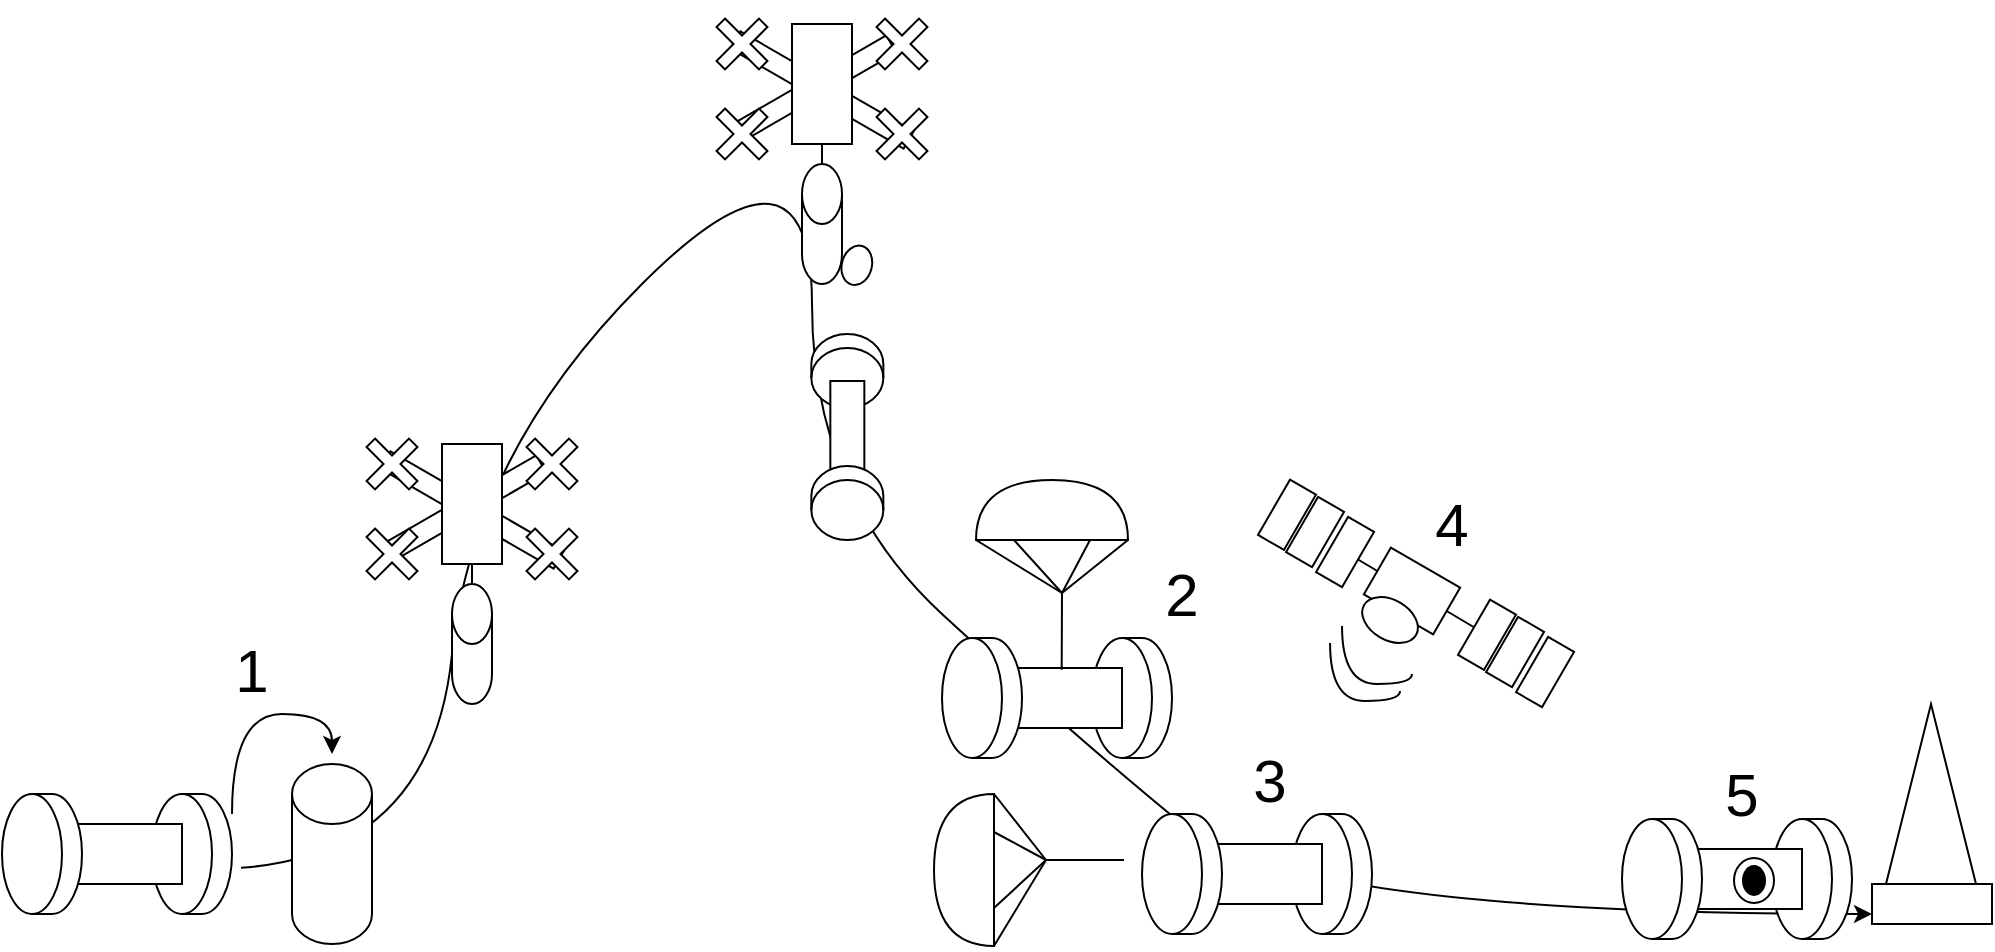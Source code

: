 <mxfile version="21.3.7" type="github">
  <diagram name="Page-1" id="2YBvvXClWsGukQMizWep">
    <mxGraphModel dx="1588" dy="932" grid="1" gridSize="10" guides="1" tooltips="1" connect="1" arrows="1" fold="1" page="1" pageScale="1" pageWidth="850" pageHeight="1100" math="0" shadow="0">
      <root>
        <mxCell id="0" />
        <mxCell id="1" parent="0" />
        <mxCell id="VGT_hSf0nk_PRfutWHFS-78" value="" style="curved=1;endArrow=classic;html=1;rounded=0;exitX=0.385;exitY=1.113;exitDx=0;exitDy=0;exitPerimeter=0;entryX=0;entryY=0.75;entryDx=0;entryDy=0;" edge="1" parent="1" source="VGT_hSf0nk_PRfutWHFS-3" target="VGT_hSf0nk_PRfutWHFS-71">
          <mxGeometry width="50" height="50" relative="1" as="geometry">
            <mxPoint x="640" y="290" as="sourcePoint" />
            <mxPoint x="690" y="240" as="targetPoint" />
            <Array as="points">
              <mxPoint x="230" y="460" />
              <mxPoint x="250" y="260" />
              <mxPoint x="420" y="90" />
              <mxPoint x="420" y="280" />
              <mxPoint x="550" y="400" />
              <mxPoint x="660" y="490" />
            </Array>
          </mxGeometry>
        </mxCell>
        <mxCell id="VGT_hSf0nk_PRfutWHFS-42" value="" style="ellipse;whiteSpace=wrap;html=1;rotation=15;" vertex="1" parent="1">
          <mxGeometry x="434.91" y="155.65" width="15" height="20" as="geometry" />
        </mxCell>
        <mxCell id="VGT_hSf0nk_PRfutWHFS-40" value="" style="shape=cylinder3;whiteSpace=wrap;html=1;boundedLbl=1;backgroundOutline=1;size=15;rotation=-180;" vertex="1" parent="1">
          <mxGeometry x="419.67" y="200" width="36" height="37" as="geometry" />
        </mxCell>
        <mxCell id="VGT_hSf0nk_PRfutWHFS-16" value="" style="rounded=0;whiteSpace=wrap;html=1;rotation=30;" vertex="1" parent="1">
          <mxGeometry x="200" y="283" width="100" height="10" as="geometry" />
        </mxCell>
        <mxCell id="VGT_hSf0nk_PRfutWHFS-15" value="" style="rounded=0;whiteSpace=wrap;html=1;rotation=-30;" vertex="1" parent="1">
          <mxGeometry x="200.67" y="282.5" width="90" height="10" as="geometry" />
        </mxCell>
        <mxCell id="VGT_hSf0nk_PRfutWHFS-1" value="" style="shape=cylinder3;whiteSpace=wrap;html=1;boundedLbl=1;backgroundOutline=1;size=15;" vertex="1" parent="1">
          <mxGeometry x="160" y="415" width="40" height="90" as="geometry" />
        </mxCell>
        <mxCell id="VGT_hSf0nk_PRfutWHFS-3" value="" style="shape=cylinder3;whiteSpace=wrap;html=1;boundedLbl=1;backgroundOutline=1;size=15;rotation=-90;" vertex="1" parent="1">
          <mxGeometry x="80" y="440" width="60" height="40" as="geometry" />
        </mxCell>
        <mxCell id="VGT_hSf0nk_PRfutWHFS-4" value="" style="rounded=0;whiteSpace=wrap;html=1;" vertex="1" parent="1">
          <mxGeometry x="25" y="445" width="80" height="30" as="geometry" />
        </mxCell>
        <mxCell id="VGT_hSf0nk_PRfutWHFS-2" value="" style="shape=cylinder3;whiteSpace=wrap;html=1;boundedLbl=1;backgroundOutline=1;size=15;rotation=-90;" vertex="1" parent="1">
          <mxGeometry x="5" y="440" width="60" height="40" as="geometry" />
        </mxCell>
        <mxCell id="VGT_hSf0nk_PRfutWHFS-9" value="" style="endArrow=classic;html=1;rounded=0;edgeStyle=orthogonalEdgeStyle;curved=1;" edge="1" parent="1">
          <mxGeometry width="50" height="50" relative="1" as="geometry">
            <mxPoint x="130" y="440" as="sourcePoint" />
            <mxPoint x="180" y="410" as="targetPoint" />
            <Array as="points">
              <mxPoint x="130" y="390" />
            </Array>
          </mxGeometry>
        </mxCell>
        <mxCell id="VGT_hSf0nk_PRfutWHFS-10" value="" style="shape=cross;whiteSpace=wrap;html=1;rotation=45;" vertex="1" parent="1">
          <mxGeometry x="195" y="250" width="30" height="30" as="geometry" />
        </mxCell>
        <mxCell id="VGT_hSf0nk_PRfutWHFS-11" value="" style="shape=cross;whiteSpace=wrap;html=1;rotation=45;" vertex="1" parent="1">
          <mxGeometry x="275" y="250" width="30" height="30" as="geometry" />
        </mxCell>
        <mxCell id="VGT_hSf0nk_PRfutWHFS-13" value="" style="shape=cross;whiteSpace=wrap;html=1;rotation=45;" vertex="1" parent="1">
          <mxGeometry x="195" y="295" width="30" height="30" as="geometry" />
        </mxCell>
        <mxCell id="VGT_hSf0nk_PRfutWHFS-14" value="" style="shape=cross;whiteSpace=wrap;html=1;rotation=45;" vertex="1" parent="1">
          <mxGeometry x="275" y="295" width="30" height="30" as="geometry" />
        </mxCell>
        <mxCell id="VGT_hSf0nk_PRfutWHFS-17" value="" style="rounded=0;whiteSpace=wrap;html=1;" vertex="1" parent="1">
          <mxGeometry x="235" y="255" width="30" height="60" as="geometry" />
        </mxCell>
        <mxCell id="VGT_hSf0nk_PRfutWHFS-18" value="" style="shape=cylinder3;whiteSpace=wrap;html=1;boundedLbl=1;backgroundOutline=1;size=15;" vertex="1" parent="1">
          <mxGeometry x="240" y="325" width="20" height="60" as="geometry" />
        </mxCell>
        <mxCell id="VGT_hSf0nk_PRfutWHFS-19" value="" style="endArrow=none;html=1;rounded=0;entryX=0.5;entryY=1;entryDx=0;entryDy=0;" edge="1" parent="1" source="VGT_hSf0nk_PRfutWHFS-18" target="VGT_hSf0nk_PRfutWHFS-17">
          <mxGeometry width="50" height="50" relative="1" as="geometry">
            <mxPoint x="200" y="380" as="sourcePoint" />
            <mxPoint x="250" y="330" as="targetPoint" />
          </mxGeometry>
        </mxCell>
        <mxCell id="VGT_hSf0nk_PRfutWHFS-27" value="" style="rounded=0;whiteSpace=wrap;html=1;rotation=30;" vertex="1" parent="1">
          <mxGeometry x="375" y="73" width="100" height="10" as="geometry" />
        </mxCell>
        <mxCell id="VGT_hSf0nk_PRfutWHFS-28" value="" style="rounded=0;whiteSpace=wrap;html=1;rotation=-30;" vertex="1" parent="1">
          <mxGeometry x="375.67" y="72.5" width="90" height="10" as="geometry" />
        </mxCell>
        <mxCell id="VGT_hSf0nk_PRfutWHFS-29" value="" style="shape=cross;whiteSpace=wrap;html=1;rotation=45;" vertex="1" parent="1">
          <mxGeometry x="370" y="40" width="30" height="30" as="geometry" />
        </mxCell>
        <mxCell id="VGT_hSf0nk_PRfutWHFS-30" value="" style="shape=cross;whiteSpace=wrap;html=1;rotation=45;" vertex="1" parent="1">
          <mxGeometry x="450" y="40" width="30" height="30" as="geometry" />
        </mxCell>
        <mxCell id="VGT_hSf0nk_PRfutWHFS-31" value="" style="shape=cross;whiteSpace=wrap;html=1;rotation=45;" vertex="1" parent="1">
          <mxGeometry x="370" y="85" width="30" height="30" as="geometry" />
        </mxCell>
        <mxCell id="VGT_hSf0nk_PRfutWHFS-32" value="" style="shape=cross;whiteSpace=wrap;html=1;rotation=45;" vertex="1" parent="1">
          <mxGeometry x="450" y="85" width="30" height="30" as="geometry" />
        </mxCell>
        <mxCell id="VGT_hSf0nk_PRfutWHFS-33" value="" style="rounded=0;whiteSpace=wrap;html=1;" vertex="1" parent="1">
          <mxGeometry x="410" y="45" width="30" height="60" as="geometry" />
        </mxCell>
        <mxCell id="VGT_hSf0nk_PRfutWHFS-34" value="" style="shape=cylinder3;whiteSpace=wrap;html=1;boundedLbl=1;backgroundOutline=1;size=15;" vertex="1" parent="1">
          <mxGeometry x="415" y="115" width="20" height="60" as="geometry" />
        </mxCell>
        <mxCell id="VGT_hSf0nk_PRfutWHFS-35" value="" style="endArrow=none;html=1;rounded=0;entryX=0.5;entryY=1;entryDx=0;entryDy=0;" edge="1" source="VGT_hSf0nk_PRfutWHFS-34" target="VGT_hSf0nk_PRfutWHFS-33" parent="1">
          <mxGeometry width="50" height="50" relative="1" as="geometry">
            <mxPoint x="375" y="170" as="sourcePoint" />
            <mxPoint x="425" y="120" as="targetPoint" />
          </mxGeometry>
        </mxCell>
        <mxCell id="VGT_hSf0nk_PRfutWHFS-37" value="" style="rounded=0;whiteSpace=wrap;html=1;rotation=-90;" vertex="1" parent="1">
          <mxGeometry x="409.67" y="243" width="56" height="17" as="geometry" />
        </mxCell>
        <mxCell id="VGT_hSf0nk_PRfutWHFS-38" value="" style="shape=cylinder3;whiteSpace=wrap;html=1;boundedLbl=1;backgroundOutline=1;size=15;rotation=-180;" vertex="1" parent="1">
          <mxGeometry x="419.67" y="266" width="36" height="37" as="geometry" />
        </mxCell>
        <mxCell id="VGT_hSf0nk_PRfutWHFS-43" value="" style="shape=cylinder3;whiteSpace=wrap;html=1;boundedLbl=1;backgroundOutline=1;size=15;rotation=-90;" vertex="1" parent="1">
          <mxGeometry x="550" y="362" width="60" height="40" as="geometry" />
        </mxCell>
        <mxCell id="VGT_hSf0nk_PRfutWHFS-44" value="" style="rounded=0;whiteSpace=wrap;html=1;" vertex="1" parent="1">
          <mxGeometry x="495" y="367" width="80" height="30" as="geometry" />
        </mxCell>
        <mxCell id="VGT_hSf0nk_PRfutWHFS-45" value="" style="shape=cylinder3;whiteSpace=wrap;html=1;boundedLbl=1;backgroundOutline=1;size=15;rotation=-90;" vertex="1" parent="1">
          <mxGeometry x="475" y="362" width="60" height="40" as="geometry" />
        </mxCell>
        <mxCell id="VGT_hSf0nk_PRfutWHFS-51" style="rounded=0;orthogonalLoop=1;jettySize=auto;html=1;exitX=0;exitY=0;exitDx=0;exitDy=0;endArrow=none;endFill=0;" edge="1" parent="1" source="VGT_hSf0nk_PRfutWHFS-47">
          <mxGeometry relative="1" as="geometry">
            <mxPoint x="545" y="329.5" as="targetPoint" />
          </mxGeometry>
        </mxCell>
        <mxCell id="VGT_hSf0nk_PRfutWHFS-52" style="rounded=0;orthogonalLoop=1;jettySize=auto;html=1;exitX=0;exitY=1;exitDx=0;exitDy=0;endArrow=none;endFill=0;" edge="1" parent="1" source="VGT_hSf0nk_PRfutWHFS-47">
          <mxGeometry relative="1" as="geometry">
            <mxPoint x="545" y="329.5" as="targetPoint" />
          </mxGeometry>
        </mxCell>
        <mxCell id="VGT_hSf0nk_PRfutWHFS-53" style="rounded=0;orthogonalLoop=1;jettySize=auto;html=1;exitX=0;exitY=0.25;exitDx=0;exitDy=0;endArrow=none;endFill=0;" edge="1" parent="1" source="VGT_hSf0nk_PRfutWHFS-47">
          <mxGeometry relative="1" as="geometry">
            <mxPoint x="545" y="329.5" as="targetPoint" />
          </mxGeometry>
        </mxCell>
        <mxCell id="VGT_hSf0nk_PRfutWHFS-54" style="rounded=0;orthogonalLoop=1;jettySize=auto;html=1;exitX=0;exitY=0.75;exitDx=0;exitDy=0;endArrow=none;endFill=0;" edge="1" parent="1" source="VGT_hSf0nk_PRfutWHFS-47">
          <mxGeometry relative="1" as="geometry">
            <mxPoint x="545" y="329.5" as="targetPoint" />
          </mxGeometry>
        </mxCell>
        <mxCell id="VGT_hSf0nk_PRfutWHFS-47" value="" style="shape=delay;whiteSpace=wrap;html=1;rotation=-90;" vertex="1" parent="1">
          <mxGeometry x="525" y="250" width="30" height="76" as="geometry" />
        </mxCell>
        <mxCell id="VGT_hSf0nk_PRfutWHFS-49" value="" style="endArrow=none;html=1;rounded=0;exitX=0.623;exitY=0.029;exitDx=0;exitDy=0;exitPerimeter=0;" edge="1" parent="1" source="VGT_hSf0nk_PRfutWHFS-44">
          <mxGeometry width="50" height="50" relative="1" as="geometry">
            <mxPoint x="495" y="379.5" as="sourcePoint" />
            <mxPoint x="545" y="329.5" as="targetPoint" />
          </mxGeometry>
        </mxCell>
        <mxCell id="VGT_hSf0nk_PRfutWHFS-55" value="" style="shape=cylinder3;whiteSpace=wrap;html=1;boundedLbl=1;backgroundOutline=1;size=15;rotation=-90;" vertex="1" parent="1">
          <mxGeometry x="650" y="450" width="60" height="40" as="geometry" />
        </mxCell>
        <mxCell id="VGT_hSf0nk_PRfutWHFS-56" value="" style="rounded=0;whiteSpace=wrap;html=1;" vertex="1" parent="1">
          <mxGeometry x="595" y="455" width="80" height="30" as="geometry" />
        </mxCell>
        <mxCell id="VGT_hSf0nk_PRfutWHFS-57" value="" style="shape=cylinder3;whiteSpace=wrap;html=1;boundedLbl=1;backgroundOutline=1;size=15;rotation=-90;" vertex="1" parent="1">
          <mxGeometry x="575" y="450" width="60" height="40" as="geometry" />
        </mxCell>
        <mxCell id="VGT_hSf0nk_PRfutWHFS-67" style="rounded=0;orthogonalLoop=1;jettySize=auto;html=1;exitX=1;exitY=0.5;exitDx=0;exitDy=0;entryX=0;entryY=0.5;entryDx=0;entryDy=0;endArrow=none;endFill=0;" edge="1" parent="1" source="VGT_hSf0nk_PRfutWHFS-58" target="VGT_hSf0nk_PRfutWHFS-59">
          <mxGeometry relative="1" as="geometry" />
        </mxCell>
        <mxCell id="VGT_hSf0nk_PRfutWHFS-58" value="" style="rounded=0;whiteSpace=wrap;html=1;rotation=30;" vertex="1" parent="1">
          <mxGeometry x="700" y="315" width="40" height="27" as="geometry" />
        </mxCell>
        <mxCell id="VGT_hSf0nk_PRfutWHFS-59" value="" style="rounded=0;whiteSpace=wrap;html=1;rotation=30;" vertex="1" parent="1">
          <mxGeometry x="750" y="334.37" width="15" height="32" as="geometry" />
        </mxCell>
        <mxCell id="VGT_hSf0nk_PRfutWHFS-60" value="" style="rounded=0;whiteSpace=wrap;html=1;rotation=30;" vertex="1" parent="1">
          <mxGeometry x="764.03" y="343" width="15" height="32" as="geometry" />
        </mxCell>
        <mxCell id="VGT_hSf0nk_PRfutWHFS-61" value="" style="rounded=0;whiteSpace=wrap;html=1;rotation=30;" vertex="1" parent="1">
          <mxGeometry x="779.03" y="353" width="15" height="32" as="geometry" />
        </mxCell>
        <mxCell id="VGT_hSf0nk_PRfutWHFS-62" value="" style="rounded=0;whiteSpace=wrap;html=1;rotation=30;" vertex="1" parent="1">
          <mxGeometry x="650" y="274.37" width="15" height="32" as="geometry" />
        </mxCell>
        <mxCell id="VGT_hSf0nk_PRfutWHFS-63" value="" style="rounded=0;whiteSpace=wrap;html=1;rotation=30;" vertex="1" parent="1">
          <mxGeometry x="664.03" y="283" width="15" height="32" as="geometry" />
        </mxCell>
        <mxCell id="VGT_hSf0nk_PRfutWHFS-66" style="rounded=0;orthogonalLoop=1;jettySize=auto;html=1;exitX=1;exitY=0.5;exitDx=0;exitDy=0;entryX=0;entryY=0.5;entryDx=0;entryDy=0;endArrow=none;endFill=0;" edge="1" parent="1" source="VGT_hSf0nk_PRfutWHFS-64" target="VGT_hSf0nk_PRfutWHFS-58">
          <mxGeometry relative="1" as="geometry" />
        </mxCell>
        <mxCell id="VGT_hSf0nk_PRfutWHFS-64" value="" style="rounded=0;whiteSpace=wrap;html=1;rotation=30;" vertex="1" parent="1">
          <mxGeometry x="679.03" y="293" width="15" height="32" as="geometry" />
        </mxCell>
        <mxCell id="VGT_hSf0nk_PRfutWHFS-68" value="" style="ellipse;whiteSpace=wrap;html=1;rotation=30;" vertex="1" parent="1">
          <mxGeometry x="694.03" y="333" width="30" height="20" as="geometry" />
        </mxCell>
        <mxCell id="VGT_hSf0nk_PRfutWHFS-69" value="" style="endArrow=none;html=1;rounded=0;edgeStyle=orthogonalEdgeStyle;curved=1;" edge="1" parent="1">
          <mxGeometry width="50" height="50" relative="1" as="geometry">
            <mxPoint x="685" y="345.99" as="sourcePoint" />
            <mxPoint x="720" y="370" as="targetPoint" />
            <Array as="points">
              <mxPoint x="685" y="374.99" />
            </Array>
          </mxGeometry>
        </mxCell>
        <mxCell id="VGT_hSf0nk_PRfutWHFS-70" value="" style="endArrow=none;html=1;rounded=0;edgeStyle=orthogonalEdgeStyle;curved=1;" edge="1" parent="1">
          <mxGeometry width="50" height="50" relative="1" as="geometry">
            <mxPoint x="679.03" y="354.49" as="sourcePoint" />
            <mxPoint x="714.03" y="378.5" as="targetPoint" />
            <Array as="points">
              <mxPoint x="679.03" y="383.49" />
            </Array>
          </mxGeometry>
        </mxCell>
        <mxCell id="VGT_hSf0nk_PRfutWHFS-71" value="" style="rounded=0;whiteSpace=wrap;html=1;" vertex="1" parent="1">
          <mxGeometry x="950" y="475" width="60" height="20" as="geometry" />
        </mxCell>
        <mxCell id="VGT_hSf0nk_PRfutWHFS-72" value="" style="triangle;whiteSpace=wrap;html=1;rotation=-90;" vertex="1" parent="1">
          <mxGeometry x="934.5" y="407.5" width="90" height="45" as="geometry" />
        </mxCell>
        <mxCell id="VGT_hSf0nk_PRfutWHFS-73" value="" style="shape=cylinder3;whiteSpace=wrap;html=1;boundedLbl=1;backgroundOutline=1;size=15;rotation=-90;" vertex="1" parent="1">
          <mxGeometry x="890" y="452.5" width="60" height="40" as="geometry" />
        </mxCell>
        <mxCell id="VGT_hSf0nk_PRfutWHFS-74" value="" style="rounded=0;whiteSpace=wrap;html=1;" vertex="1" parent="1">
          <mxGeometry x="835" y="457.5" width="80" height="30" as="geometry" />
        </mxCell>
        <mxCell id="VGT_hSf0nk_PRfutWHFS-75" value="" style="shape=cylinder3;whiteSpace=wrap;html=1;boundedLbl=1;backgroundOutline=1;size=15;rotation=-90;" vertex="1" parent="1">
          <mxGeometry x="815" y="452.5" width="60" height="40" as="geometry" />
        </mxCell>
        <mxCell id="VGT_hSf0nk_PRfutWHFS-76" value="" style="ellipse;whiteSpace=wrap;html=1;" vertex="1" parent="1">
          <mxGeometry x="881" y="462" width="20" height="22.5" as="geometry" />
        </mxCell>
        <mxCell id="VGT_hSf0nk_PRfutWHFS-77" value="" style="ellipse;whiteSpace=wrap;html=1;fillColor=#000000;" vertex="1" parent="1">
          <mxGeometry x="885.5" y="466" width="11" height="14.5" as="geometry" />
        </mxCell>
        <mxCell id="VGT_hSf0nk_PRfutWHFS-80" value="&lt;font style=&quot;font-size: 30px;&quot;&gt;1&lt;/font&gt;" style="text;html=1;strokeColor=none;fillColor=none;align=center;verticalAlign=middle;whiteSpace=wrap;rounded=0;" vertex="1" parent="1">
          <mxGeometry x="110" y="353" width="60" height="30" as="geometry" />
        </mxCell>
        <mxCell id="VGT_hSf0nk_PRfutWHFS-82" value="&lt;font style=&quot;font-size: 30px;&quot;&gt;3&lt;/font&gt;" style="text;html=1;strokeColor=none;fillColor=none;align=center;verticalAlign=middle;whiteSpace=wrap;rounded=0;" vertex="1" parent="1">
          <mxGeometry x="619.03" y="407.5" width="60" height="30" as="geometry" />
        </mxCell>
        <mxCell id="VGT_hSf0nk_PRfutWHFS-84" value="&lt;font style=&quot;font-size: 30px;&quot;&gt;2&lt;/font&gt;" style="text;html=1;strokeColor=none;fillColor=none;align=center;verticalAlign=middle;whiteSpace=wrap;rounded=0;" vertex="1" parent="1">
          <mxGeometry x="575" y="315" width="60" height="30" as="geometry" />
        </mxCell>
        <mxCell id="VGT_hSf0nk_PRfutWHFS-91" value="" style="group;rotation=-90;" vertex="1" connectable="0" parent="1">
          <mxGeometry x="490" y="420" width="76" height="95" as="geometry" />
        </mxCell>
        <mxCell id="VGT_hSf0nk_PRfutWHFS-85" style="rounded=0;orthogonalLoop=1;jettySize=auto;html=1;exitX=0;exitY=0;exitDx=0;exitDy=0;endArrow=none;endFill=0;" edge="1" source="VGT_hSf0nk_PRfutWHFS-89" parent="VGT_hSf0nk_PRfutWHFS-91">
          <mxGeometry relative="1" as="geometry">
            <mxPoint x="47" y="43" as="targetPoint" />
          </mxGeometry>
        </mxCell>
        <mxCell id="VGT_hSf0nk_PRfutWHFS-86" style="rounded=0;orthogonalLoop=1;jettySize=auto;html=1;exitX=0;exitY=1;exitDx=0;exitDy=0;endArrow=none;endFill=0;" edge="1" source="VGT_hSf0nk_PRfutWHFS-89" parent="VGT_hSf0nk_PRfutWHFS-91">
          <mxGeometry relative="1" as="geometry">
            <mxPoint x="47" y="43" as="targetPoint" />
          </mxGeometry>
        </mxCell>
        <mxCell id="VGT_hSf0nk_PRfutWHFS-87" style="rounded=0;orthogonalLoop=1;jettySize=auto;html=1;exitX=0;exitY=0.25;exitDx=0;exitDy=0;endArrow=none;endFill=0;" edge="1" source="VGT_hSf0nk_PRfutWHFS-89" parent="VGT_hSf0nk_PRfutWHFS-91">
          <mxGeometry relative="1" as="geometry">
            <mxPoint x="47" y="43" as="targetPoint" />
          </mxGeometry>
        </mxCell>
        <mxCell id="VGT_hSf0nk_PRfutWHFS-88" style="rounded=0;orthogonalLoop=1;jettySize=auto;html=1;exitX=0;exitY=0.75;exitDx=0;exitDy=0;endArrow=none;endFill=0;" edge="1" source="VGT_hSf0nk_PRfutWHFS-89" parent="VGT_hSf0nk_PRfutWHFS-91">
          <mxGeometry relative="1" as="geometry">
            <mxPoint x="47" y="43" as="targetPoint" />
          </mxGeometry>
        </mxCell>
        <mxCell id="VGT_hSf0nk_PRfutWHFS-89" value="" style="shape=delay;whiteSpace=wrap;html=1;rotation=-180;" vertex="1" parent="VGT_hSf0nk_PRfutWHFS-91">
          <mxGeometry x="-9" y="10" width="30" height="76" as="geometry" />
        </mxCell>
        <mxCell id="VGT_hSf0nk_PRfutWHFS-90" value="" style="endArrow=none;html=1;rounded=0;exitX=0.623;exitY=0.029;exitDx=0;exitDy=0;exitPerimeter=0;" edge="1" parent="VGT_hSf0nk_PRfutWHFS-91">
          <mxGeometry width="50" height="50" relative="1" as="geometry">
            <mxPoint x="86" y="43" as="sourcePoint" />
            <mxPoint x="47" y="43" as="targetPoint" />
          </mxGeometry>
        </mxCell>
        <mxCell id="VGT_hSf0nk_PRfutWHFS-92" value="&lt;font style=&quot;font-size: 30px;&quot;&gt;4&lt;/font&gt;" style="text;html=1;strokeColor=none;fillColor=none;align=center;verticalAlign=middle;whiteSpace=wrap;rounded=0;" vertex="1" parent="1">
          <mxGeometry x="710" y="280" width="60" height="30" as="geometry" />
        </mxCell>
        <mxCell id="VGT_hSf0nk_PRfutWHFS-93" value="&lt;font style=&quot;font-size: 30px;&quot;&gt;5&lt;/font&gt;" style="text;html=1;strokeColor=none;fillColor=none;align=center;verticalAlign=middle;whiteSpace=wrap;rounded=0;" vertex="1" parent="1">
          <mxGeometry x="855" y="415" width="60" height="30" as="geometry" />
        </mxCell>
      </root>
    </mxGraphModel>
  </diagram>
</mxfile>
